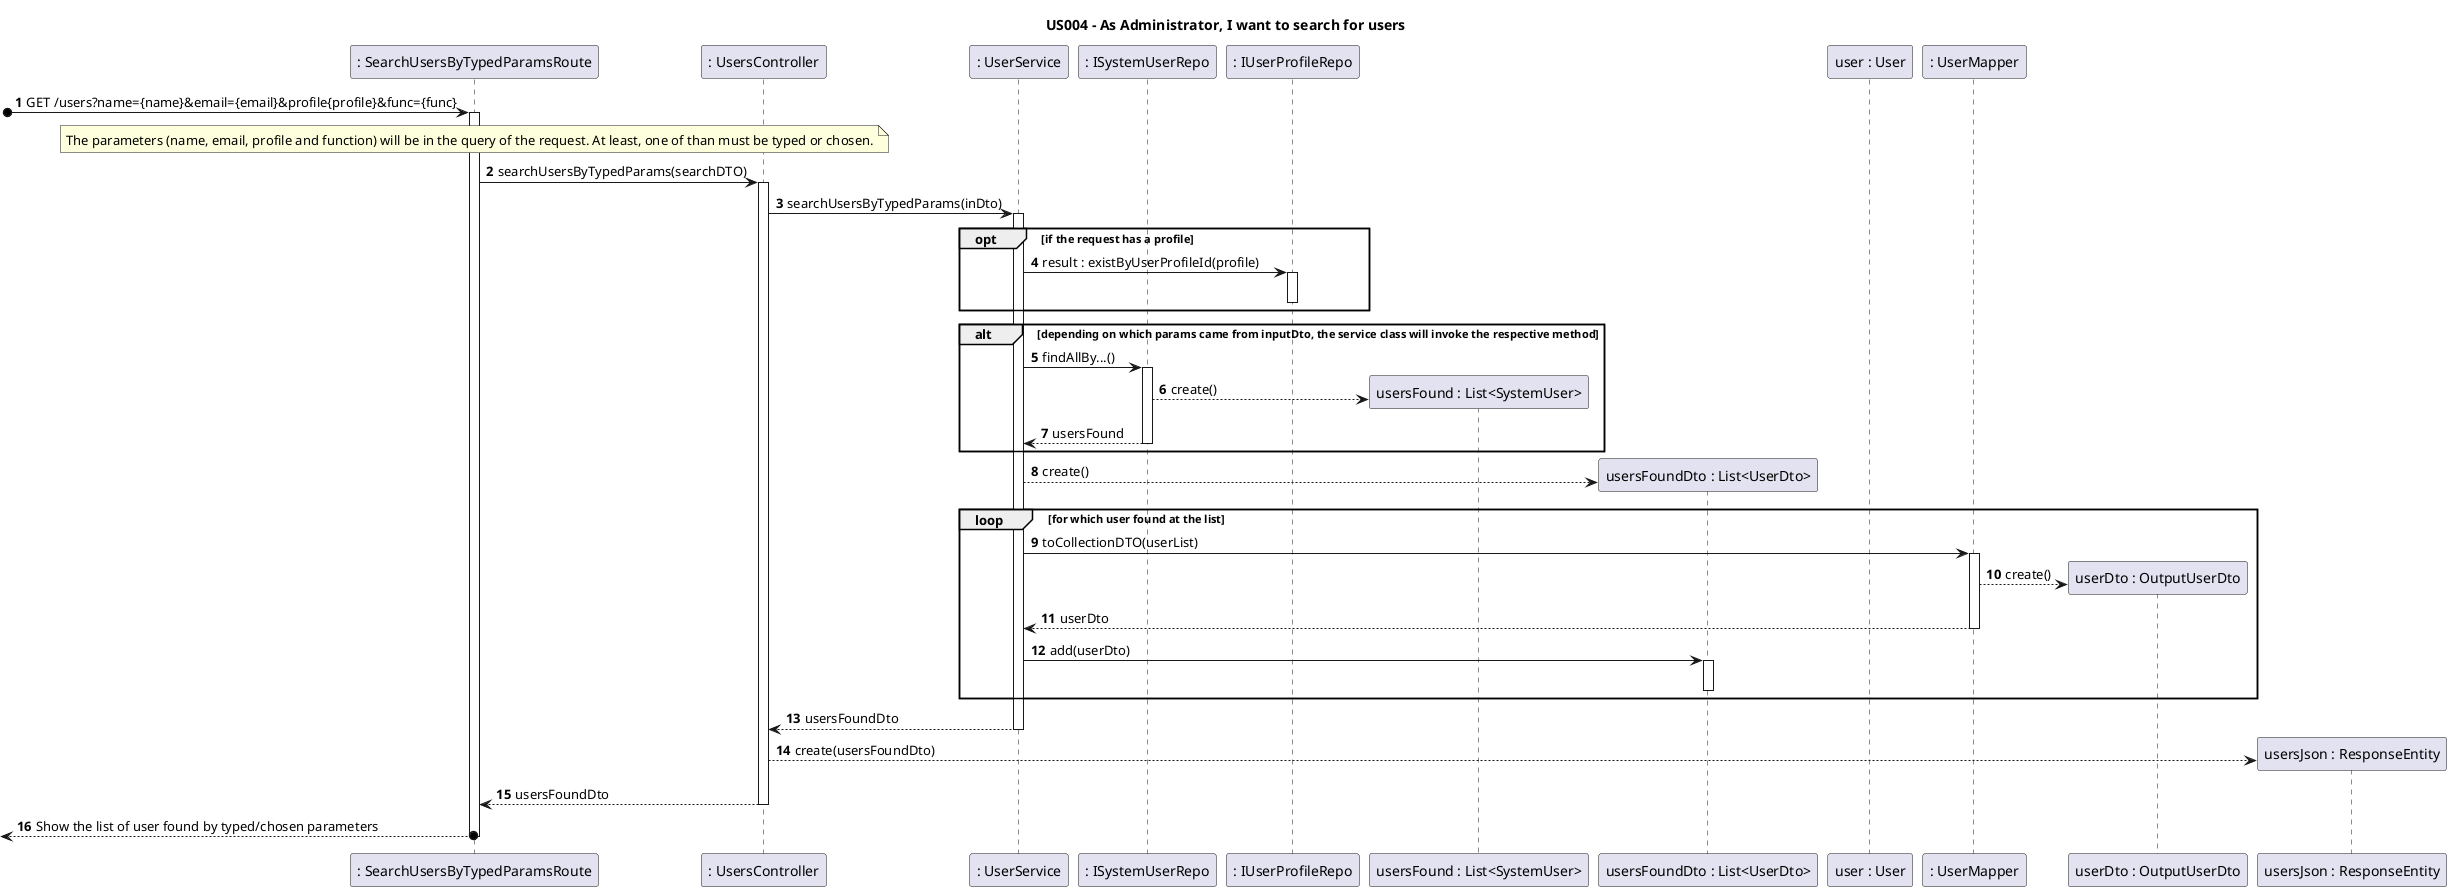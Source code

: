 @startuml
'https://plantuml.com/sequence-diagram

title US004 - As Administrator, I want to search for users

autonumber

participant ": SearchUsersByTypedParamsRoute" as route
participant ": UsersController" as ctrl
participant ": UserService" as srv
participant ": ISystemUserRepo" as userStore
participant ": IUserProfileRepo" as profileStore
participant "usersFound : List<SystemUser>" as users
participant "usersFoundDto : List<UserDto>" as usersDto
participant "user : User" as user
participant ": UserMapper" as map
participant "userDto : OutputUserDto" as dto
participant "usersJson : ResponseEntity" as listJson

autoactivate on

[o-> route: GET /users?name={name}&email={email}&profile{profile}&func={func}
note over route : The parameters (name, email, profile and function) will be in the query of the request. At least, one of than must be typed or chosen.
route -> ctrl: searchUsersByTypedParams(searchDTO)
ctrl -> srv: searchUsersByTypedParams(inDto)
opt if the request has a profile
srv -> profileStore: result : existByUserProfileId(profile)
deactivate
end
alt depending on which params came from inputDto, the service class will invoke the respective method
srv -> userStore: findAllBy...()
userStore --> users**: create()
userStore --> srv: usersFound
end
srv --> usersDto**: create()
loop for which user found at the list
srv -> map: toCollectionDTO(userList)
map --> dto**: create()
map --> srv: userDto
srv -> usersDto: add(userDto)
deactivate
end
srv --> ctrl: usersFoundDto
ctrl --> listJson**: create(usersFoundDto)
ctrl --> route: usersFoundDto
return Show the list of user found by typed/chosen parameters


@enduml